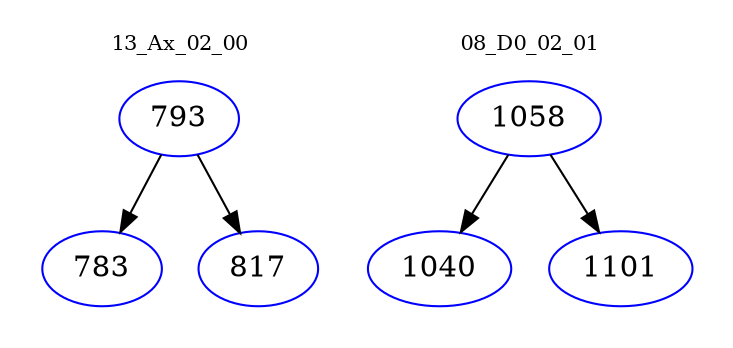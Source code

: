 digraph{
subgraph cluster_0 {
color = white
label = "13_Ax_02_00";
fontsize=10;
T0_793 [label="793", color="blue"]
T0_793 -> T0_783 [color="black"]
T0_783 [label="783", color="blue"]
T0_793 -> T0_817 [color="black"]
T0_817 [label="817", color="blue"]
}
subgraph cluster_1 {
color = white
label = "08_D0_02_01";
fontsize=10;
T1_1058 [label="1058", color="blue"]
T1_1058 -> T1_1040 [color="black"]
T1_1040 [label="1040", color="blue"]
T1_1058 -> T1_1101 [color="black"]
T1_1101 [label="1101", color="blue"]
}
}
